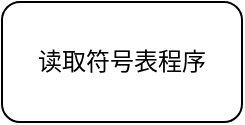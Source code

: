 <mxfile version="16.5.1" type="device"><diagram id="sEHx8Z_h2ri2m16gUNDx" name="第 1 页"><mxGraphModel dx="1038" dy="649" grid="1" gridSize="10" guides="1" tooltips="1" connect="1" arrows="1" fold="1" page="1" pageScale="1" pageWidth="827" pageHeight="1169" math="0" shadow="0"><root><mxCell id="0"/><mxCell id="1" parent="0"/><mxCell id="mnRn9jG4W5dDUNk9hK4m-1" value="读取符号表程序" style="rounded=1;whiteSpace=wrap;html=1;" vertex="1" parent="1"><mxGeometry width="120" height="60" as="geometry"/></mxCell></root></mxGraphModel></diagram></mxfile>